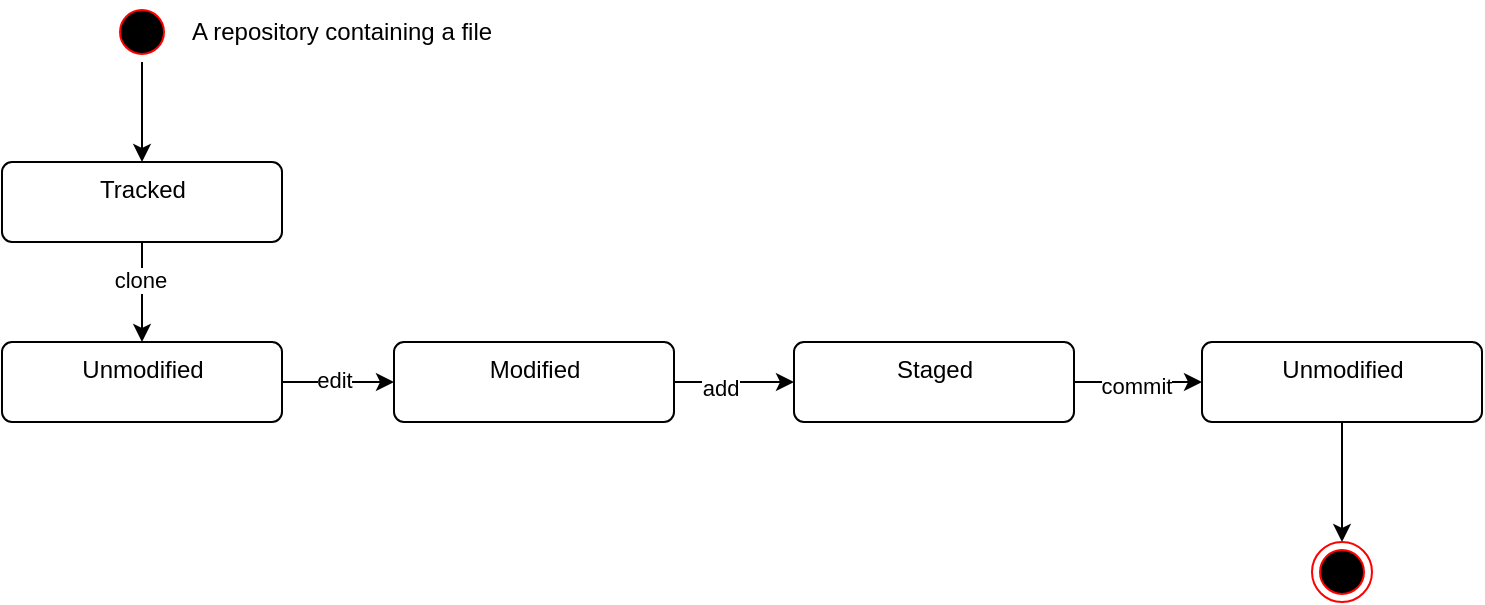 <mxfile>
    <diagram id="soVMwP2ospiPzVMW0FeL" name="Page-1">
        <mxGraphModel dx="1190" dy="1187" grid="1" gridSize="10" guides="1" tooltips="1" connect="1" arrows="1" fold="1" page="1" pageScale="1" pageWidth="827" pageHeight="1169" math="0" shadow="0">
            <root>
                <mxCell id="0"/>
                <mxCell id="1" parent="0"/>
                <mxCell id="60" value="" style="edgeStyle=none;html=1;entryX=0.5;entryY=0;entryDx=0;entryDy=0;" parent="1" source="61" target="70" edge="1">
                    <mxGeometry relative="1" as="geometry"/>
                </mxCell>
                <mxCell id="61" value="" style="ellipse;html=1;shape=startState;fillColor=#000000;strokeColor=#ff0000;" parent="1" vertex="1">
                    <mxGeometry x="935" y="50" width="30" height="30" as="geometry"/>
                </mxCell>
                <mxCell id="62" value="" style="edgeStyle=none;html=1;" parent="1" source="64" target="67" edge="1">
                    <mxGeometry relative="1" as="geometry"/>
                </mxCell>
                <mxCell id="63" value="edit" style="edgeLabel;html=1;align=center;verticalAlign=middle;resizable=0;points=[];" parent="62" vertex="1" connectable="0">
                    <mxGeometry x="-0.075" y="1" relative="1" as="geometry">
                        <mxPoint as="offset"/>
                    </mxGeometry>
                </mxCell>
                <mxCell id="64" value="Unmodified" style="html=1;align=center;verticalAlign=top;rounded=1;absoluteArcSize=1;arcSize=10;dashed=0;" parent="1" vertex="1">
                    <mxGeometry x="880" y="220" width="140" height="40" as="geometry"/>
                </mxCell>
                <mxCell id="65" value="" style="edgeStyle=none;html=1;" parent="1" source="67" target="75" edge="1">
                    <mxGeometry relative="1" as="geometry"/>
                </mxCell>
                <mxCell id="66" value="add" style="edgeLabel;html=1;align=center;verticalAlign=middle;resizable=0;points=[];" parent="65" vertex="1" connectable="0">
                    <mxGeometry x="-0.233" y="-3" relative="1" as="geometry">
                        <mxPoint as="offset"/>
                    </mxGeometry>
                </mxCell>
                <mxCell id="67" value="Modified" style="html=1;align=center;verticalAlign=top;rounded=1;absoluteArcSize=1;arcSize=10;dashed=0;" parent="1" vertex="1">
                    <mxGeometry x="1076" y="220" width="140" height="40" as="geometry"/>
                </mxCell>
                <mxCell id="68" style="edgeStyle=none;html=1;entryX=0.5;entryY=0;entryDx=0;entryDy=0;" parent="1" source="70" target="64" edge="1">
                    <mxGeometry relative="1" as="geometry"/>
                </mxCell>
                <mxCell id="69" value="clone" style="edgeLabel;html=1;align=center;verticalAlign=middle;resizable=0;points=[];" parent="68" vertex="1" connectable="0">
                    <mxGeometry x="-0.253" relative="1" as="geometry">
                        <mxPoint x="-1" as="offset"/>
                    </mxGeometry>
                </mxCell>
                <mxCell id="70" value="Tracked" style="html=1;align=center;verticalAlign=top;rounded=1;absoluteArcSize=1;arcSize=10;dashed=0;" parent="1" vertex="1">
                    <mxGeometry x="880" y="130" width="140" height="40" as="geometry"/>
                </mxCell>
                <mxCell id="71" value="" style="edgeStyle=none;html=1;" parent="1" source="75" target="77" edge="1">
                    <mxGeometry relative="1" as="geometry"/>
                </mxCell>
                <mxCell id="72" value="commit" style="edgeLabel;html=1;align=center;verticalAlign=middle;resizable=0;points=[];" parent="71" vertex="1" connectable="0">
                    <mxGeometry x="-0.033" y="-2" relative="1" as="geometry">
                        <mxPoint as="offset"/>
                    </mxGeometry>
                </mxCell>
                <mxCell id="75" value="Staged" style="html=1;align=center;verticalAlign=top;rounded=1;absoluteArcSize=1;arcSize=10;dashed=0;" parent="1" vertex="1">
                    <mxGeometry x="1276" y="220" width="140" height="40" as="geometry"/>
                </mxCell>
                <mxCell id="76" value="" style="edgeStyle=none;html=1;" parent="1" source="77" target="88" edge="1">
                    <mxGeometry relative="1" as="geometry"/>
                </mxCell>
                <mxCell id="77" value="Unmodified" style="html=1;align=center;verticalAlign=top;rounded=1;absoluteArcSize=1;arcSize=10;dashed=0;" parent="1" vertex="1">
                    <mxGeometry x="1480" y="220" width="140" height="40" as="geometry"/>
                </mxCell>
                <mxCell id="88" value="" style="ellipse;html=1;shape=endState;fillColor=#000000;strokeColor=#ff0000;" parent="1" vertex="1">
                    <mxGeometry x="1535" y="320" width="30" height="30" as="geometry"/>
                </mxCell>
                <mxCell id="91" value="A repository containing a file" style="text;html=1;strokeColor=none;fillColor=none;align=center;verticalAlign=middle;whiteSpace=wrap;rounded=0;" parent="1" vertex="1">
                    <mxGeometry x="965" y="50" width="170" height="30" as="geometry"/>
                </mxCell>
            </root>
        </mxGraphModel>
    </diagram>
</mxfile>
